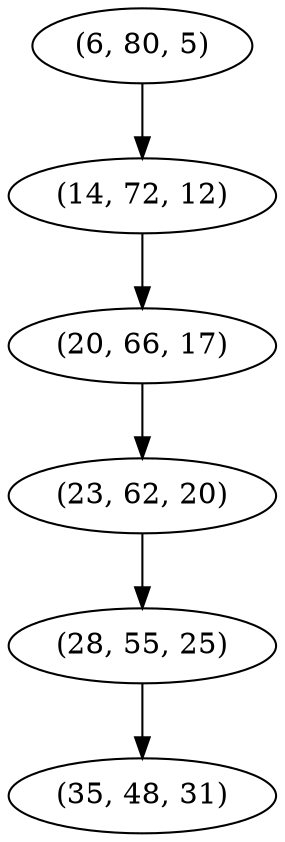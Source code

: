 digraph tree {
    "(6, 80, 5)";
    "(14, 72, 12)";
    "(20, 66, 17)";
    "(23, 62, 20)";
    "(28, 55, 25)";
    "(35, 48, 31)";
    "(6, 80, 5)" -> "(14, 72, 12)";
    "(14, 72, 12)" -> "(20, 66, 17)";
    "(20, 66, 17)" -> "(23, 62, 20)";
    "(23, 62, 20)" -> "(28, 55, 25)";
    "(28, 55, 25)" -> "(35, 48, 31)";
}
